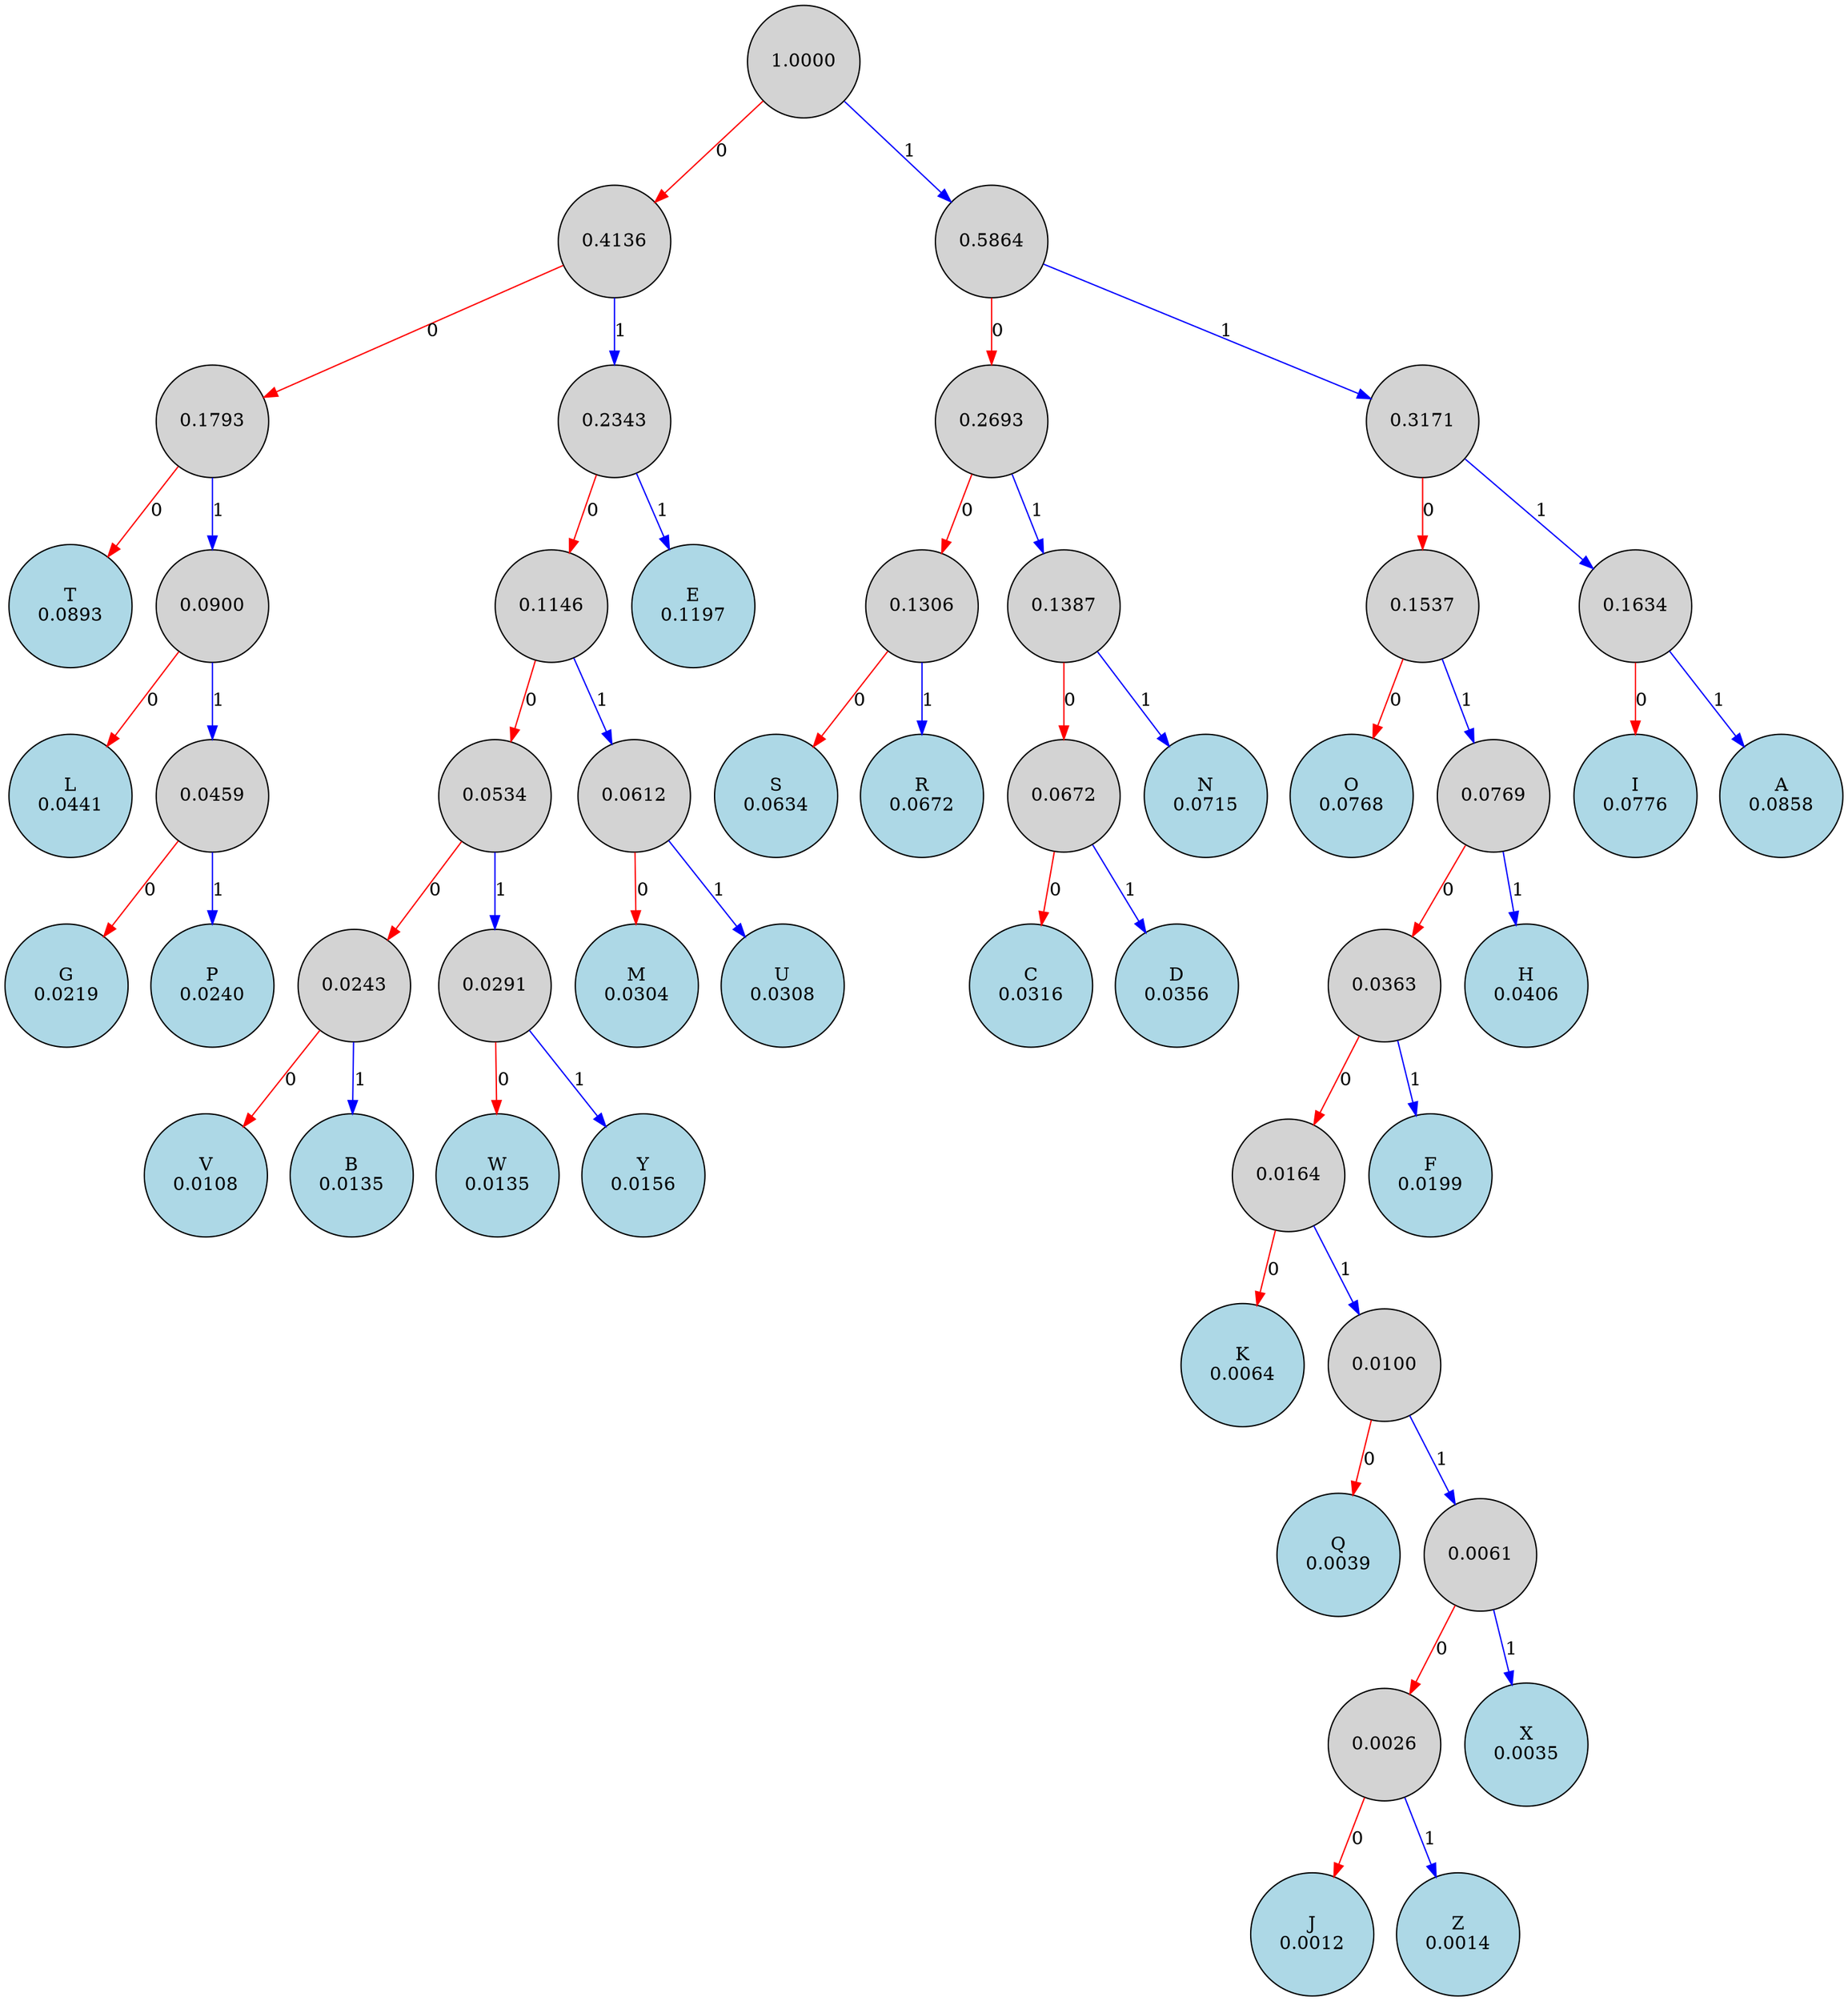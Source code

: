 digraph "Huffman Tree - English Alphabet" {
    rankdir=TB;
    node [shape=circle, style=filled];

    node0 [label="1.0000", fillcolor="lightgray"];
    node1 [label="0.4136", fillcolor="lightgray"];
    node2 [label="0.1793", fillcolor="lightgray"];
    node3 [label="T\n0.0893", fillcolor="lightblue"];
    node4 [label="0.0900", fillcolor="lightgray"];
    node5 [label="L\n0.0441", fillcolor="lightblue"];
    node6 [label="0.0459", fillcolor="lightgray"];
    node7 [label="G\n0.0219", fillcolor="lightblue"];
    node8 [label="P\n0.0240", fillcolor="lightblue"];
    node9 [label="0.2343", fillcolor="lightgray"];
    node10 [label="0.1146", fillcolor="lightgray"];
    node11 [label="0.0534", fillcolor="lightgray"];
    node12 [label="0.0243", fillcolor="lightgray"];
    node13 [label="V\n0.0108", fillcolor="lightblue"];
    node14 [label="B\n0.0135", fillcolor="lightblue"];
    node15 [label="0.0291", fillcolor="lightgray"];
    node16 [label="W\n0.0135", fillcolor="lightblue"];
    node17 [label="Y\n0.0156", fillcolor="lightblue"];
    node18 [label="0.0612", fillcolor="lightgray"];
    node19 [label="M\n0.0304", fillcolor="lightblue"];
    node20 [label="U\n0.0308", fillcolor="lightblue"];
    node21 [label="E\n0.1197", fillcolor="lightblue"];
    node22 [label="0.5864", fillcolor="lightgray"];
    node23 [label="0.2693", fillcolor="lightgray"];
    node24 [label="0.1306", fillcolor="lightgray"];
    node25 [label="S\n0.0634", fillcolor="lightblue"];
    node26 [label="R\n0.0672", fillcolor="lightblue"];
    node27 [label="0.1387", fillcolor="lightgray"];
    node28 [label="0.0672", fillcolor="lightgray"];
    node29 [label="C\n0.0316", fillcolor="lightblue"];
    node30 [label="D\n0.0356", fillcolor="lightblue"];
    node31 [label="N\n0.0715", fillcolor="lightblue"];
    node32 [label="0.3171", fillcolor="lightgray"];
    node33 [label="0.1537", fillcolor="lightgray"];
    node34 [label="O\n0.0768", fillcolor="lightblue"];
    node35 [label="0.0769", fillcolor="lightgray"];
    node36 [label="0.0363", fillcolor="lightgray"];
    node37 [label="0.0164", fillcolor="lightgray"];
    node38 [label="K\n0.0064", fillcolor="lightblue"];
    node39 [label="0.0100", fillcolor="lightgray"];
    node40 [label="Q\n0.0039", fillcolor="lightblue"];
    node41 [label="0.0061", fillcolor="lightgray"];
    node42 [label="0.0026", fillcolor="lightgray"];
    node43 [label="J\n0.0012", fillcolor="lightblue"];
    node44 [label="Z\n0.0014", fillcolor="lightblue"];
    node45 [label="X\n0.0035", fillcolor="lightblue"];
    node46 [label="F\n0.0199", fillcolor="lightblue"];
    node47 [label="H\n0.0406", fillcolor="lightblue"];
    node48 [label="0.1634", fillcolor="lightgray"];
    node49 [label="I\n0.0776", fillcolor="lightblue"];
    node50 [label="A\n0.0858", fillcolor="lightblue"];

    node0 -> node1 [label="0", color="red"];
    node1 -> node2 [label="0", color="red"];
    node2 -> node3 [label="0", color="red"];
    node2 -> node4 [label="1", color="blue"];
    node4 -> node5 [label="0", color="red"];
    node4 -> node6 [label="1", color="blue"];
    node6 -> node7 [label="0", color="red"];
    node6 -> node8 [label="1", color="blue"];
    node1 -> node9 [label="1", color="blue"];
    node9 -> node10 [label="0", color="red"];
    node10 -> node11 [label="0", color="red"];
    node11 -> node12 [label="0", color="red"];
    node12 -> node13 [label="0", color="red"];
    node12 -> node14 [label="1", color="blue"];
    node11 -> node15 [label="1", color="blue"];
    node15 -> node16 [label="0", color="red"];
    node15 -> node17 [label="1", color="blue"];
    node10 -> node18 [label="1", color="blue"];
    node18 -> node19 [label="0", color="red"];
    node18 -> node20 [label="1", color="blue"];
    node9 -> node21 [label="1", color="blue"];
    node0 -> node22 [label="1", color="blue"];
    node22 -> node23 [label="0", color="red"];
    node23 -> node24 [label="0", color="red"];
    node24 -> node25 [label="0", color="red"];
    node24 -> node26 [label="1", color="blue"];
    node23 -> node27 [label="1", color="blue"];
    node27 -> node28 [label="0", color="red"];
    node28 -> node29 [label="0", color="red"];
    node28 -> node30 [label="1", color="blue"];
    node27 -> node31 [label="1", color="blue"];
    node22 -> node32 [label="1", color="blue"];
    node32 -> node33 [label="0", color="red"];
    node33 -> node34 [label="0", color="red"];
    node33 -> node35 [label="1", color="blue"];
    node35 -> node36 [label="0", color="red"];
    node36 -> node37 [label="0", color="red"];
    node37 -> node38 [label="0", color="red"];
    node37 -> node39 [label="1", color="blue"];
    node39 -> node40 [label="0", color="red"];
    node39 -> node41 [label="1", color="blue"];
    node41 -> node42 [label="0", color="red"];
    node42 -> node43 [label="0", color="red"];
    node42 -> node44 [label="1", color="blue"];
    node41 -> node45 [label="1", color="blue"];
    node36 -> node46 [label="1", color="blue"];
    node35 -> node47 [label="1", color="blue"];
    node32 -> node48 [label="1", color="blue"];
    node48 -> node49 [label="0", color="red"];
    node48 -> node50 [label="1", color="blue"];
}